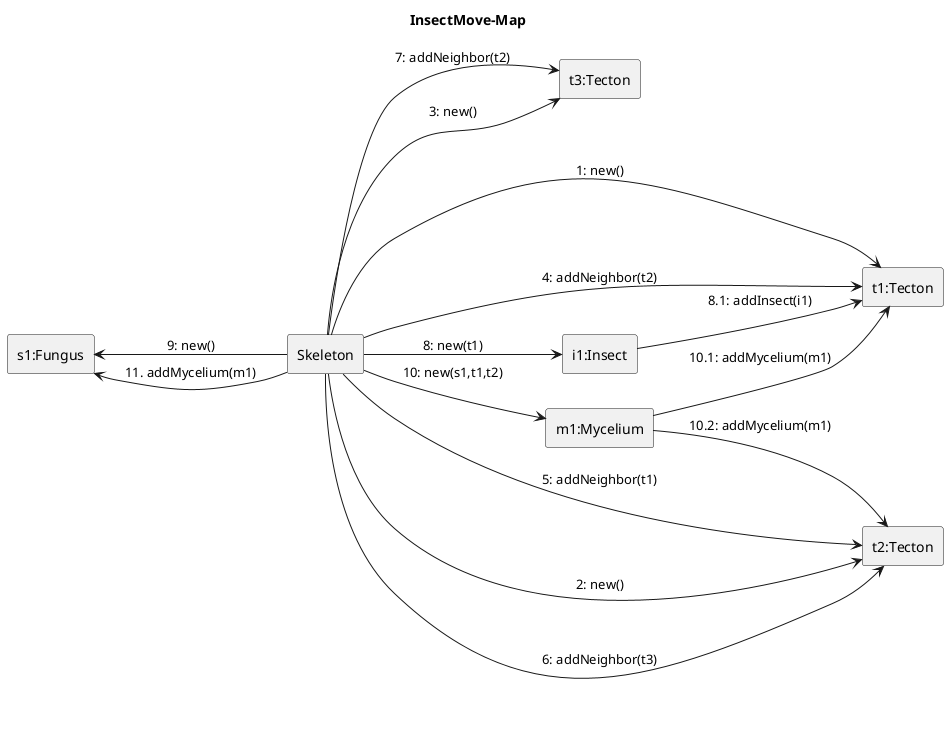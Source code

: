 @startuml Insect-move/map 
skinparam linestyle ortho
left to right direction
title InsectMove-Map

rectangle Skeleton

rectangle "s1:Fungus" as s1
rectangle "m1:Mycelium" as m1
rectangle "t1:Tecton" as t1
rectangle "t2:Tecton" as t2
rectangle "t3:Tecton" as t3
rectangle "i1:Insect" as i1

Skeleton --> t1: 1: new()
Skeleton --> t2: 2: new()
Skeleton -up-> t3: 3: new()
Skeleton --> t1: 4: addNeighbor(t2)
Skeleton --> t2: 5: addNeighbor(t1)
Skeleton --> t2: 6: addNeighbor(t3)
Skeleton --> t3: 7: addNeighbor(t2)
Skeleton --> i1: 8: new(t1)
i1 --> t1 : 8.1: addInsect(i1)
Skeleton -left-> s1: 9: new()
Skeleton --> m1: 10: new(s1,t1,t2)
m1 --> t1 : 10.1: addMycelium(m1)
m1 --> t2 : 10.2: addMycelium(m1)
Skeleton --> s1: 11. addMycelium(m1)


@enduml